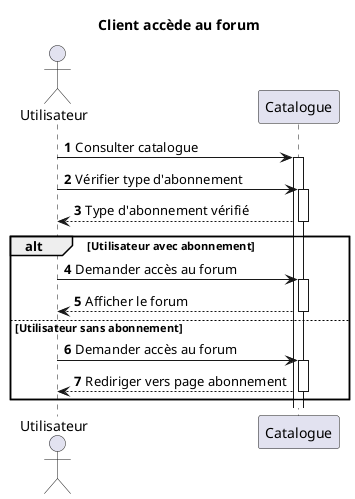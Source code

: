 @startuml Client accède au forum
title Client accède au forum

actor Utilisateur

autonumber
Utilisateur -> Catalogue: Consulter catalogue
activate Catalogue

' Vérification du type d'utilisateur pour accès au forum
Utilisateur -> Catalogue: Vérifier type d'abonnement
activate Catalogue
Catalogue --> Utilisateur: Type d'abonnement vérifié
deactivate Catalogue

alt Utilisateur avec abonnement
    Utilisateur -> Catalogue: Demander accès au forum
    activate Catalogue
    Catalogue --> Utilisateur: Afficher le forum
    deactivate Catalogue
else Utilisateur sans abonnement
    Utilisateur -> Catalogue: Demander accès au forum
    activate Catalogue
    Catalogue --> Utilisateur: Rediriger vers page abonnement
    deactivate Catalogue
end
@enduml

@startuml Client poste un commentaire
autonumber

title Client poste un commentaire

actor Utilisateur
participant "Système de Contenu" as Contenu
participant "Gestion des Commentaires" as Commentaire

Utilisateur -> Contenu: Consulter contenu
activate Contenu

alt Si l'utilisateur est autorisé
    Utilisateur -> Commentaire: Rédiger commentaire
    activate Commentaire
    Utilisateur -> Commentaire: Soumettre commentaire
    Commentaire -> Contenu: Ajouter commentaire
    Contenu --> Utilisateur: Afficher commentaire posté
    deactivate Commentaire
else
    Utilisateur -> Commentaire: Tentative de rédaction
    Commentaire --> Utilisateur: Refuser l'accès (Non autorisé)
end
deactivate Contenu
@enduml


@startuml Professionnel de l'audiovisuel envoie du contenu
autonumber

title Professionnel de l'audiovisuel envoie du contenu

actor ProfessionnelAudiovisuel
participant "Interface de Catalogue" as Catalogue
participant "Système de Validation" as Validation
participant "Serveur de Stockage" as Stockage
participant "Environnement local" as Contenu

ProfessionnelAudiovisuel -> Catalogue: Accéder à l'interface d'envoi
activate Catalogue

ProfessionnelAudiovisuel -> Contenu: Sélectionner fichier à envoyer
activate Contenu

ProfessionnelAudiovisuel -> Validation: Demander validation du fichier
activate Validation
Validation --> ProfessionnelAudiovisuel: Résultat de la validation
deactivate Validation

alt Si le fichier est valide
    ProfessionnelAudiovisuel -> Stockage: Upload du fichier
    activate Stockage
    Stockage --> ProfessionnelAudiovisuel: Confirmation d'upload
    deactivate Stockage

    Contenu -> Catalogue: Intégrer le contenu au catalogue
    Catalogue --> ProfessionnelAudiovisuel: Confirmation d'intégration
else Si le fichier n'est pas valide
    Validation -> ProfessionnelAudiovisuel: Envoyer message d'erreur
end

deactivate Contenu
ProfessionnelAudiovisuel --> Catalogue: Fin de session
deactivate Catalogue
@enduml

@startuml Administrateur recherche un utilisateur
autonumber

title Administrateur recherche un utilisateur

actor Administrateur
participant "Système de Gestion des Utilisateurs" as Système

Administrateur -> Système: Envoyer requête de recherche
activate Système

Système -> Système: Chercher dans la base de données
activate Système

alt Utilisateur trouvé
    Système --> Administrateur: Renvoyer résultats de recherche
    deactivate Système

    Administrateur -> Système: Demander modification de l'utilisateur
    activate Système
    Système -> Système: Modifier utilisateur dans la base de données
    Système --> Administrateur: Confirmer modification
    deactivate Système
else Utilisateur non trouvé
    Système --> Administrateur: Aucun utilisateur trouvé
    deactivate Système
end

@enduml


@startuml Réinitialisation du mot de passe
autonumber

title Réinitialisation du mot de passe

actor Utilisateur
participant "Interface de Réinitialisation" as InterfaceUtilisateur
participant "Service de Gestion des Utilisateurs" as BaseDeDonnees
participant "Service d'Email" as EmailService

Utilisateur -> InterfaceUtilisateur: Demande de réinitialisation
activate InterfaceUtilisateur

InterfaceUtilisateur -> Utilisateur: Demander l'adresse e-mail
Utilisateur -> InterfaceUtilisateur: Fournir l'adresse e-mail
activate BaseDeDonnees
InterfaceUtilisateur -> BaseDeDonnees: Vérifier l'adresse e-mail
BaseDeDonnees --> InterfaceUtilisateur: Confirmation adresse e-mail

alt Adresse e-mail valide
    BaseDeDonnees -> EmailService: Générer et envoyer lien de réinitialisation
    activate EmailService
    EmailService --> BaseDeDonnees: Lien envoyé
    deactivate EmailService
    InterfaceUtilisateur -> Utilisateur: Informer de l'envoi de l'email
else Adresse e-mail non valide
    InterfaceUtilisateur -> Utilisateur: Erreur, adresse non trouvée
end
deactivate BaseDeDonnees
deactivate InterfaceUtilisateur

Utilisateur -> EmailService: Cliquer sur le lien de réinitialisation (via email)
activate EmailService
EmailService -> BaseDeDonnees: Valider lien et réinitialiser mot de passe
activate BaseDeDonnees
BaseDeDonnees --> EmailService: Mot de passe réinitialisé
deactivate BaseDeDonnees
EmailService -> Utilisateur: Confirmation de réinitialisation
deactivate EmailService
@enduml
